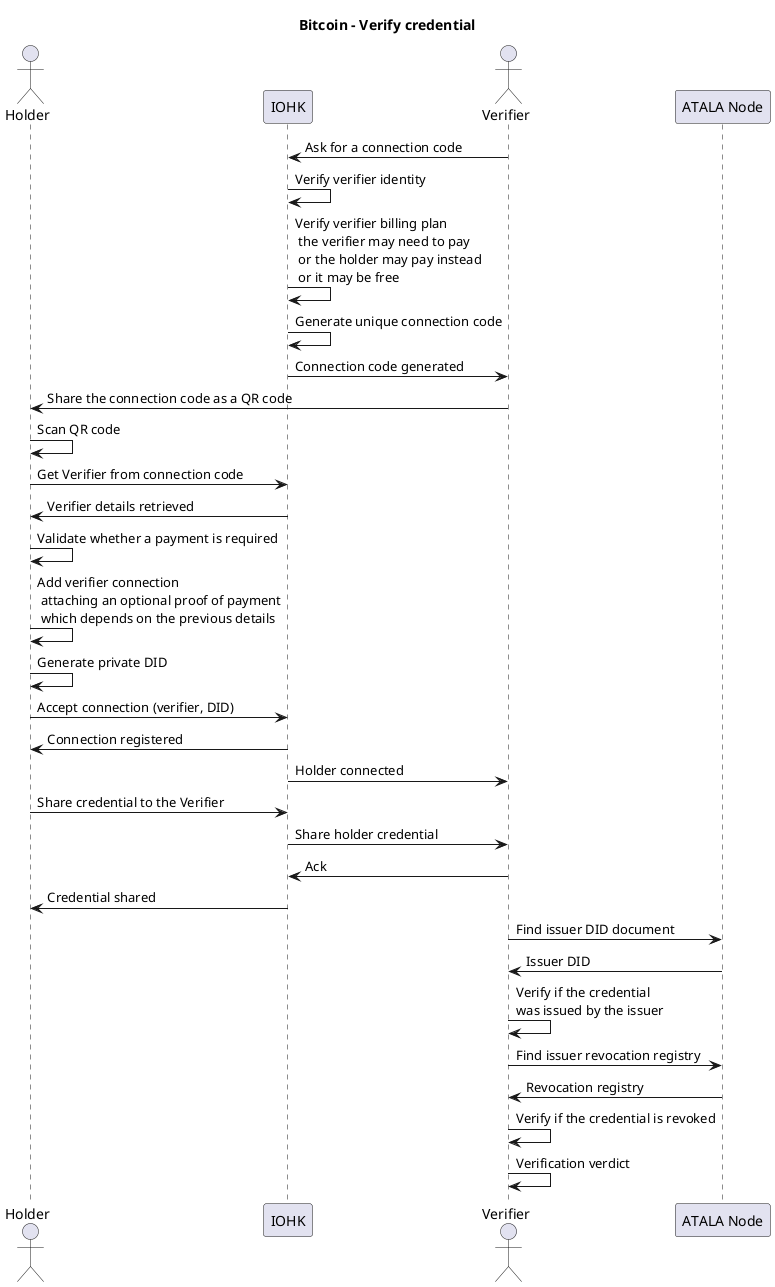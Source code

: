 @startuml
title Bitcoin - Verify credential

actor Holder
participant IOHK
actor Verifier
participant "ATALA Node" as AtalaNode

Verifier -> IOHK : Ask for a connection code
IOHK -> IOHK : Verify verifier identity
IOHK -> IOHK : Verify verifier billing plan\n the verifier may need to pay\n or the holder may pay instead \n or it may be free
IOHK -> IOHK : Generate unique connection code
IOHK -> Verifier : Connection code generated

Verifier -> Holder : Share the connection code as a QR code
Holder -> Holder : Scan QR code
Holder -> IOHK : Get Verifier from connection code
IOHK -> Holder : Verifier details retrieved
Holder -> Holder : Validate whether a payment is required
Holder -> Holder : Add verifier connection\n attaching an optional proof of payment\n which depends on the previous details

Holder -> Holder : Generate private DID
Holder -> IOHK : Accept connection (verifier, DID)
IOHK -> Holder : Connection registered
IOHK -> Verifier : Holder connected

Holder -> IOHK : Share credential to the Verifier
IOHK -> Verifier : Share holder credential
Verifier -> IOHK : Ack
IOHK -> Holder : Credential shared

Verifier -> AtalaNode : Find issuer DID document
AtalaNode -> Verifier : Issuer DID
Verifier -> Verifier : Verify if the credential \nwas issued by the issuer
Verifier -> AtalaNode : Find issuer revocation registry
AtalaNode -> Verifier : Revocation registry
Verifier -> Verifier : Verify if the credential is revoked
Verifier -> Verifier : Verification verdict
@enduml
